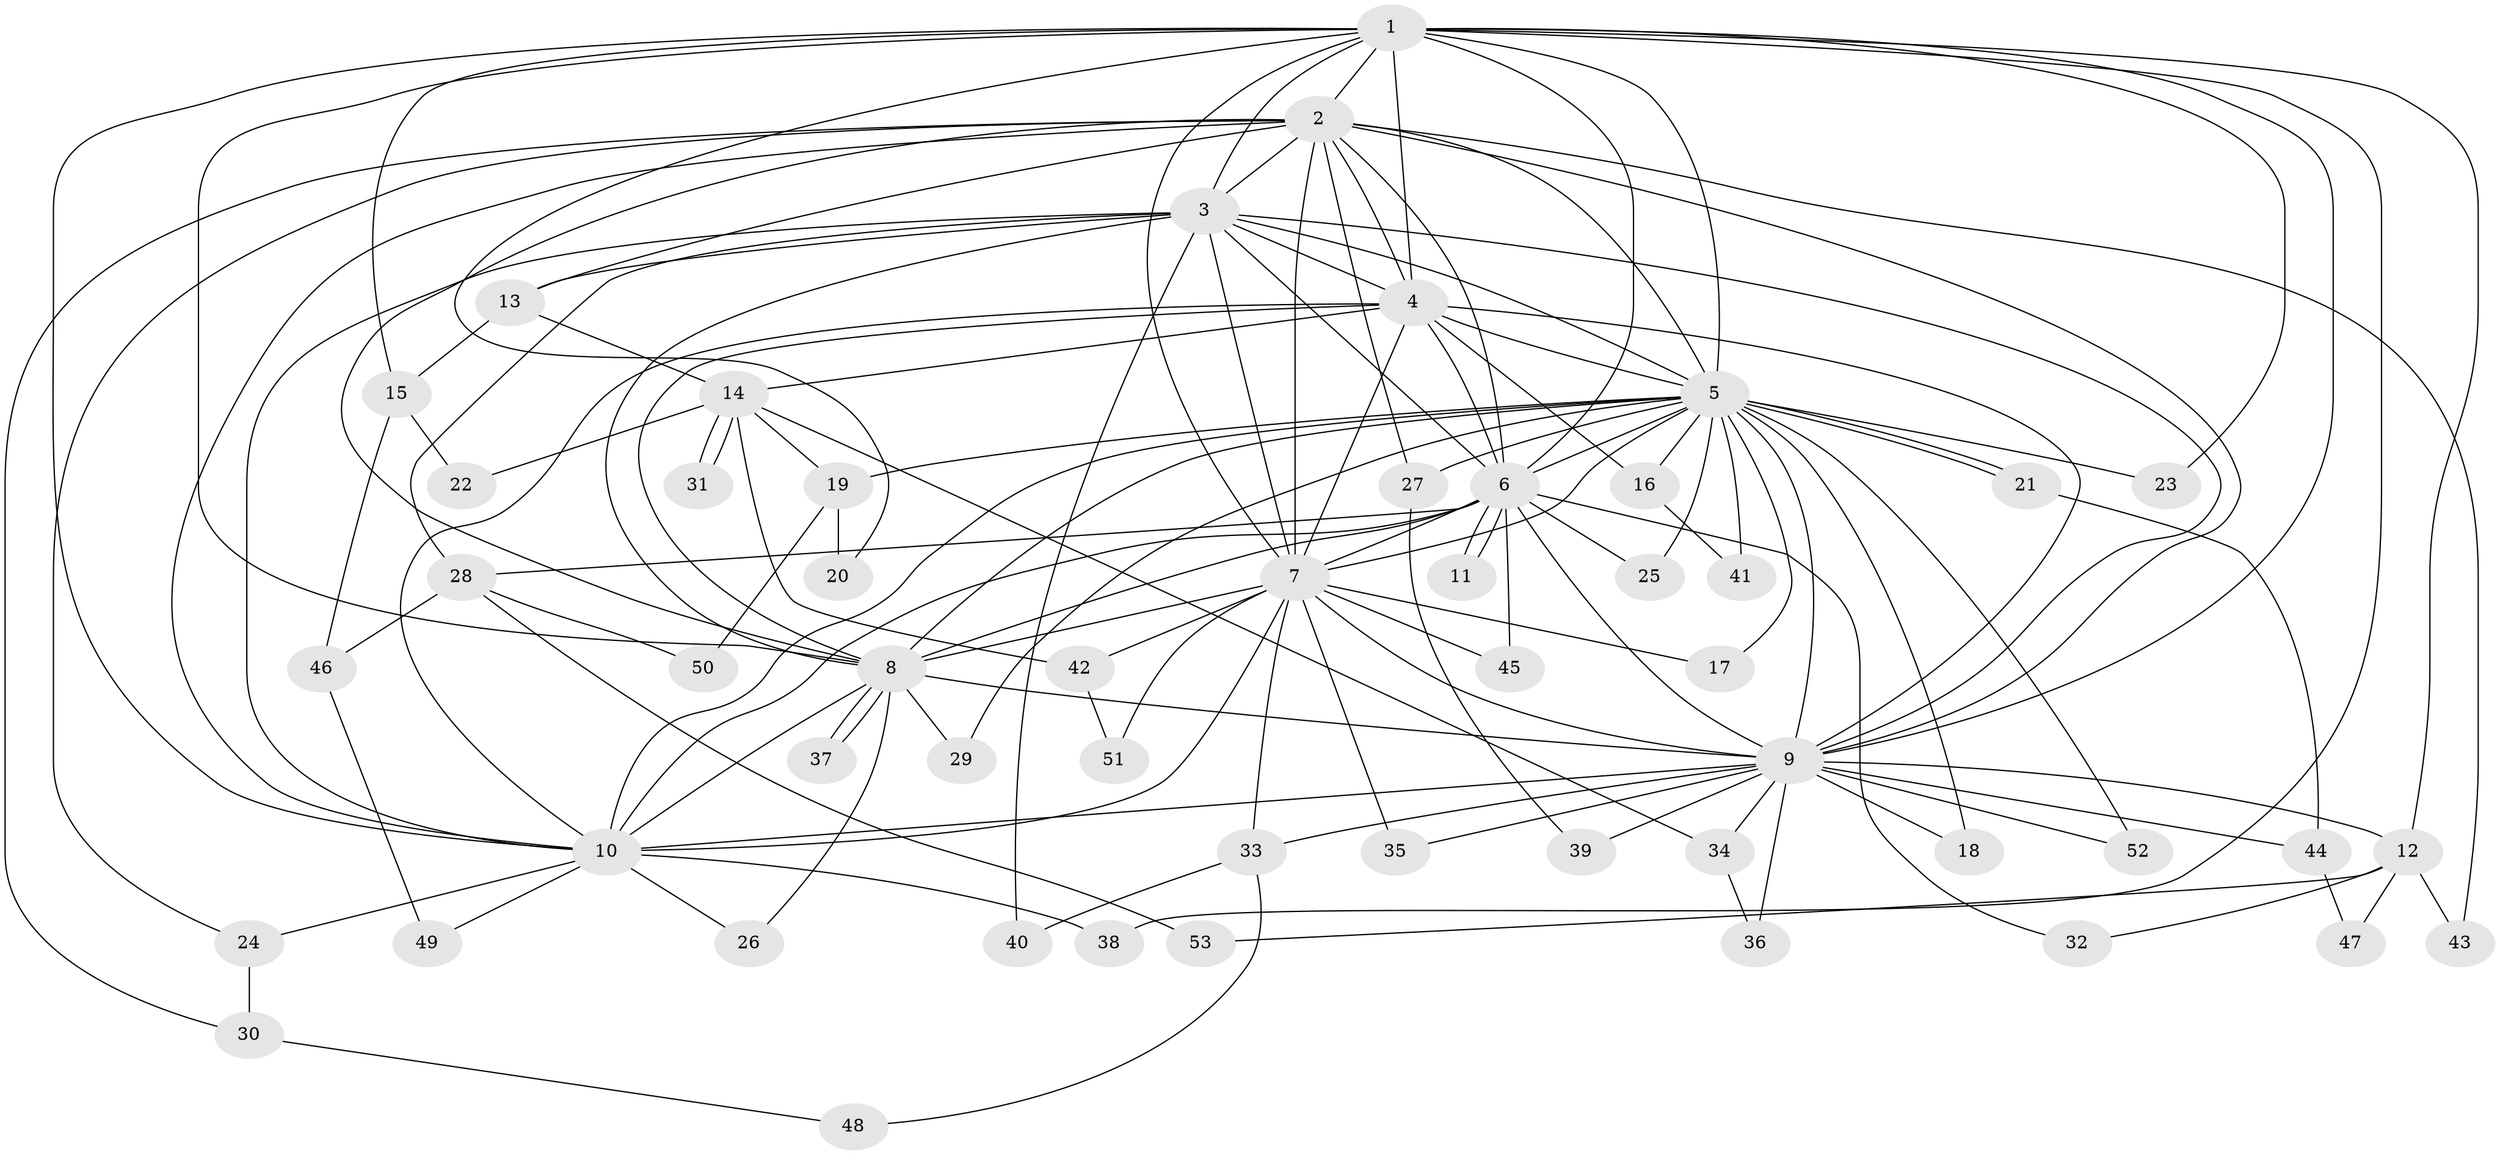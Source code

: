 // coarse degree distribution, {14: 0.02702702702702703, 21: 0.02702702702702703, 16: 0.02702702702702703, 12: 0.02702702702702703, 10: 0.02702702702702703, 7: 0.02702702702702703, 9: 0.02702702702702703, 1: 0.02702702702702703, 4: 0.08108108108108109, 6: 0.02702702702702703, 5: 0.05405405405405406, 3: 0.10810810810810811, 2: 0.5135135135135135}
// Generated by graph-tools (version 1.1) at 2025/23/03/03/25 07:23:48]
// undirected, 53 vertices, 131 edges
graph export_dot {
graph [start="1"]
  node [color=gray90,style=filled];
  1;
  2;
  3;
  4;
  5;
  6;
  7;
  8;
  9;
  10;
  11;
  12;
  13;
  14;
  15;
  16;
  17;
  18;
  19;
  20;
  21;
  22;
  23;
  24;
  25;
  26;
  27;
  28;
  29;
  30;
  31;
  32;
  33;
  34;
  35;
  36;
  37;
  38;
  39;
  40;
  41;
  42;
  43;
  44;
  45;
  46;
  47;
  48;
  49;
  50;
  51;
  52;
  53;
  1 -- 2;
  1 -- 3;
  1 -- 4;
  1 -- 5;
  1 -- 6;
  1 -- 7;
  1 -- 8;
  1 -- 9;
  1 -- 10;
  1 -- 12;
  1 -- 15;
  1 -- 20;
  1 -- 23;
  1 -- 38;
  2 -- 3;
  2 -- 4;
  2 -- 5;
  2 -- 6;
  2 -- 7;
  2 -- 8;
  2 -- 9;
  2 -- 10;
  2 -- 13;
  2 -- 24;
  2 -- 27;
  2 -- 30;
  2 -- 43;
  3 -- 4;
  3 -- 5;
  3 -- 6;
  3 -- 7;
  3 -- 8;
  3 -- 9;
  3 -- 10;
  3 -- 13;
  3 -- 28;
  3 -- 40;
  4 -- 5;
  4 -- 6;
  4 -- 7;
  4 -- 8;
  4 -- 9;
  4 -- 10;
  4 -- 14;
  4 -- 16;
  5 -- 6;
  5 -- 7;
  5 -- 8;
  5 -- 9;
  5 -- 10;
  5 -- 16;
  5 -- 17;
  5 -- 18;
  5 -- 19;
  5 -- 21;
  5 -- 21;
  5 -- 23;
  5 -- 25;
  5 -- 27;
  5 -- 29;
  5 -- 41;
  5 -- 52;
  6 -- 7;
  6 -- 8;
  6 -- 9;
  6 -- 10;
  6 -- 11;
  6 -- 11;
  6 -- 25;
  6 -- 28;
  6 -- 32;
  6 -- 45;
  7 -- 8;
  7 -- 9;
  7 -- 10;
  7 -- 17;
  7 -- 33;
  7 -- 35;
  7 -- 42;
  7 -- 45;
  7 -- 51;
  8 -- 9;
  8 -- 10;
  8 -- 26;
  8 -- 29;
  8 -- 37;
  8 -- 37;
  9 -- 10;
  9 -- 12;
  9 -- 18;
  9 -- 33;
  9 -- 34;
  9 -- 35;
  9 -- 36;
  9 -- 39;
  9 -- 44;
  9 -- 52;
  10 -- 24;
  10 -- 26;
  10 -- 38;
  10 -- 49;
  12 -- 32;
  12 -- 43;
  12 -- 47;
  12 -- 53;
  13 -- 14;
  13 -- 15;
  14 -- 19;
  14 -- 22;
  14 -- 31;
  14 -- 31;
  14 -- 34;
  14 -- 42;
  15 -- 22;
  15 -- 46;
  16 -- 41;
  19 -- 20;
  19 -- 50;
  21 -- 44;
  24 -- 30;
  27 -- 39;
  28 -- 46;
  28 -- 50;
  28 -- 53;
  30 -- 48;
  33 -- 40;
  33 -- 48;
  34 -- 36;
  42 -- 51;
  44 -- 47;
  46 -- 49;
}
